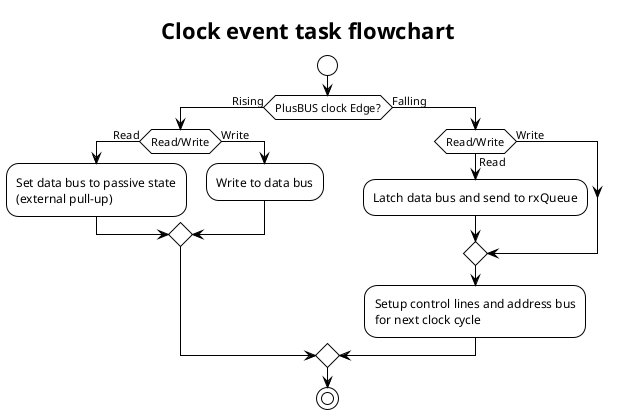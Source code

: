 @startuml
!theme plain
title "Clock event task flowchart"
start
if (PlusBUS clock Edge?) then (Rising)
  if (Read/Write) then (Read)
    :Set data bus to passive state\n(external pull-up);
  else (Write)
    :Write to data bus;
  endif
else (Falling)
  if (Read/Write) then (Read)
    :Latch data bus and send to rxQueue;
  else (Write)
  endif
  :Setup control lines and address bus\nfor next clock cycle;
endif
stop
@enduml
